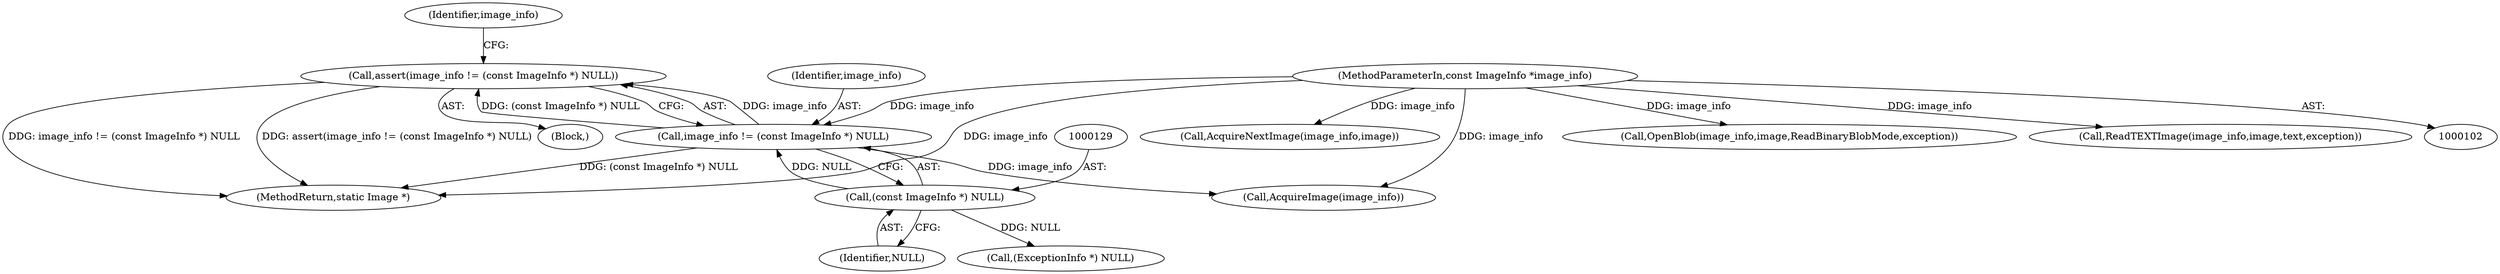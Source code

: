 digraph "0_ImageMagick_f6e9d0d9955e85bdd7540b251cd50d598dacc5e6_67@API" {
"1000125" [label="(Call,assert(image_info != (const ImageInfo *) NULL))"];
"1000126" [label="(Call,image_info != (const ImageInfo *) NULL)"];
"1000103" [label="(MethodParameterIn,const ImageInfo *image_info)"];
"1000128" [label="(Call,(const ImageInfo *) NULL)"];
"1000126" [label="(Call,image_info != (const ImageInfo *) NULL)"];
"1000134" [label="(Identifier,image_info)"];
"1000166" [label="(Call,AcquireImage(image_info))"];
"1000793" [label="(Call,AcquireNextImage(image_info,image))"];
"1000128" [label="(Call,(const ImageInfo *) NULL)"];
"1000846" [label="(MethodReturn,static Image *)"];
"1000125" [label="(Call,assert(image_info != (const ImageInfo *) NULL))"];
"1000127" [label="(Identifier,image_info)"];
"1000170" [label="(Call,OpenBlob(image_info,image,ReadBinaryBlobMode,exception))"];
"1000105" [label="(Block,)"];
"1000103" [label="(MethodParameterIn,const ImageInfo *image_info)"];
"1000211" [label="(Call,ReadTEXTImage(image_info,image,text,exception))"];
"1000130" [label="(Identifier,NULL)"];
"1000155" [label="(Call,(ExceptionInfo *) NULL)"];
"1000125" -> "1000105"  [label="AST: "];
"1000125" -> "1000126"  [label="CFG: "];
"1000126" -> "1000125"  [label="AST: "];
"1000134" -> "1000125"  [label="CFG: "];
"1000125" -> "1000846"  [label="DDG: image_info != (const ImageInfo *) NULL"];
"1000125" -> "1000846"  [label="DDG: assert(image_info != (const ImageInfo *) NULL)"];
"1000126" -> "1000125"  [label="DDG: image_info"];
"1000126" -> "1000125"  [label="DDG: (const ImageInfo *) NULL"];
"1000126" -> "1000128"  [label="CFG: "];
"1000127" -> "1000126"  [label="AST: "];
"1000128" -> "1000126"  [label="AST: "];
"1000126" -> "1000846"  [label="DDG: (const ImageInfo *) NULL"];
"1000103" -> "1000126"  [label="DDG: image_info"];
"1000128" -> "1000126"  [label="DDG: NULL"];
"1000126" -> "1000166"  [label="DDG: image_info"];
"1000103" -> "1000102"  [label="AST: "];
"1000103" -> "1000846"  [label="DDG: image_info"];
"1000103" -> "1000166"  [label="DDG: image_info"];
"1000103" -> "1000170"  [label="DDG: image_info"];
"1000103" -> "1000211"  [label="DDG: image_info"];
"1000103" -> "1000793"  [label="DDG: image_info"];
"1000128" -> "1000130"  [label="CFG: "];
"1000129" -> "1000128"  [label="AST: "];
"1000130" -> "1000128"  [label="AST: "];
"1000128" -> "1000155"  [label="DDG: NULL"];
}
